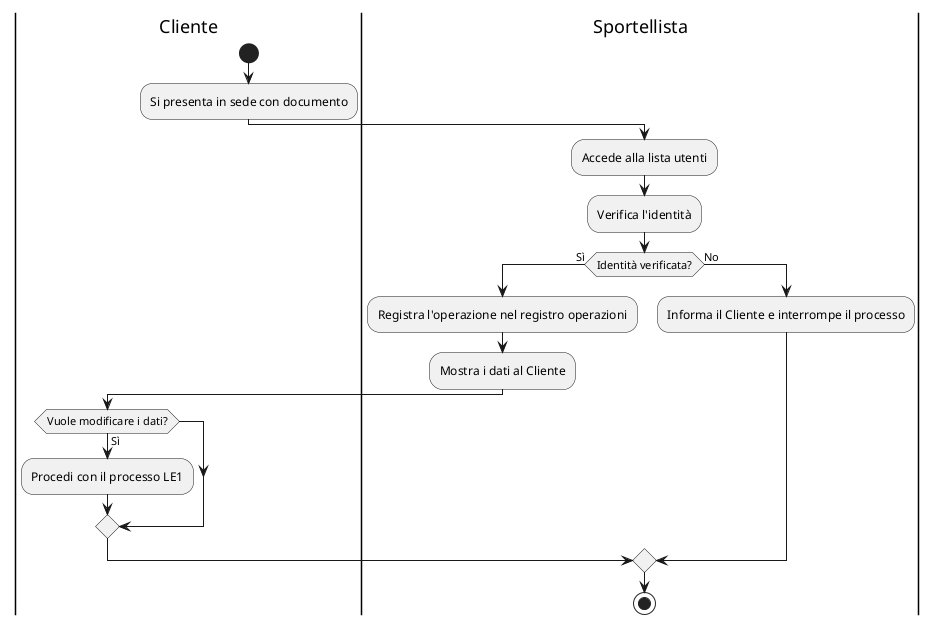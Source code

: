@startuml
|Cliente|
start
    :Si presenta in sede con documento;

|Sportellista|
    :Accede alla lista utenti;
    :Verifica l'identità;

if (Identità verificata?) then (Sì)
    :Registra l'operazione nel registro operazioni;
    :Mostra i dati al Cliente;
    |Cliente|
    if (Vuole modificare i dati?) then (Sì)
        :Procedi con il processo LE1;
    endif
else (No)
    |Sportellista|
    :Informa il Cliente e interrompe il processo;
endif

stop
@enduml
